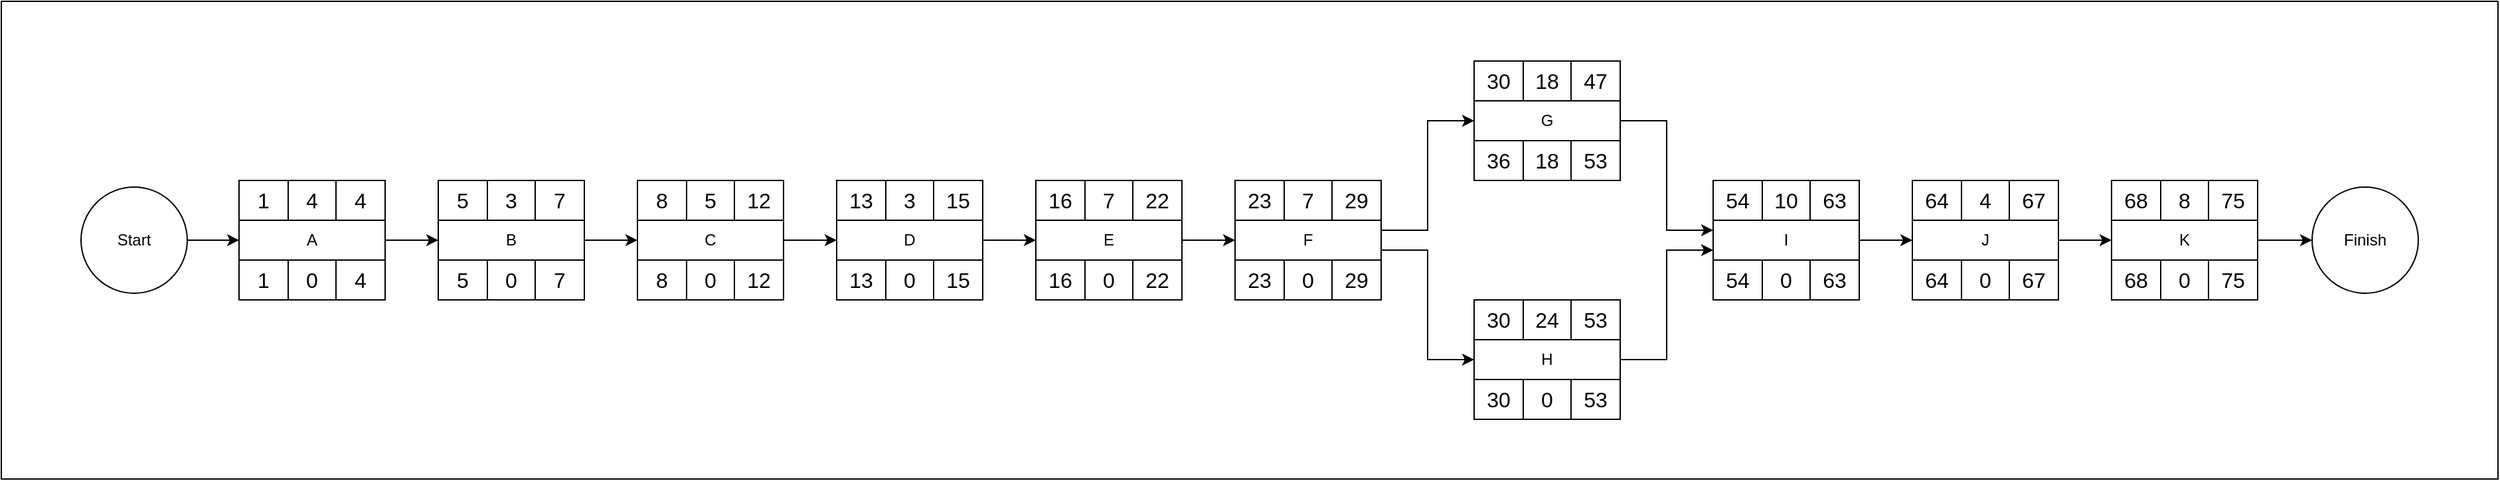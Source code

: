 <mxfile version="26.1.1">
  <diagram name="Page-1" id="WaZ2u2sEhuZtvwv6w4Qf">
    <mxGraphModel dx="640" dy="275" grid="1" gridSize="10" guides="1" tooltips="1" connect="1" arrows="1" fold="1" page="1" pageScale="1" pageWidth="850" pageHeight="1100" math="0" shadow="0">
      <root>
        <mxCell id="0" />
        <mxCell id="1" parent="0" />
        <mxCell id="uPYfZFIlQ1WotkED66Lh-37" value="" style="swimlane;startSize=0;" vertex="1" parent="1">
          <mxGeometry x="160" y="320" width="1880" height="360" as="geometry" />
        </mxCell>
        <mxCell id="uPYfZFIlQ1WotkED66Lh-48" value="" style="group" vertex="1" connectable="0" parent="uPYfZFIlQ1WotkED66Lh-37">
          <mxGeometry x="179" y="135" width="110" height="90" as="geometry" />
        </mxCell>
        <mxCell id="uPYfZFIlQ1WotkED66Lh-18" value="" style="shape=table;startSize=0;container=1;collapsible=0;childLayout=tableLayout;fontSize=16;" vertex="1" parent="uPYfZFIlQ1WotkED66Lh-48">
          <mxGeometry width="110" height="30" as="geometry" />
        </mxCell>
        <mxCell id="uPYfZFIlQ1WotkED66Lh-19" value="" style="shape=tableRow;horizontal=0;startSize=0;swimlaneHead=0;swimlaneBody=0;strokeColor=inherit;top=0;left=0;bottom=0;right=0;collapsible=0;dropTarget=0;fillColor=none;points=[[0,0.5],[1,0.5]];portConstraint=eastwest;fontSize=16;" vertex="1" parent="uPYfZFIlQ1WotkED66Lh-18">
          <mxGeometry width="110" height="30" as="geometry" />
        </mxCell>
        <mxCell id="uPYfZFIlQ1WotkED66Lh-20" value="1" style="shape=partialRectangle;html=1;whiteSpace=wrap;connectable=0;strokeColor=inherit;overflow=hidden;fillColor=none;top=0;left=0;bottom=0;right=0;pointerEvents=1;fontSize=16;" vertex="1" parent="uPYfZFIlQ1WotkED66Lh-19">
          <mxGeometry width="37" height="30" as="geometry">
            <mxRectangle width="37" height="30" as="alternateBounds" />
          </mxGeometry>
        </mxCell>
        <mxCell id="uPYfZFIlQ1WotkED66Lh-21" value="4" style="shape=partialRectangle;html=1;whiteSpace=wrap;connectable=0;strokeColor=inherit;overflow=hidden;fillColor=none;top=0;left=0;bottom=0;right=0;pointerEvents=1;fontSize=16;" vertex="1" parent="uPYfZFIlQ1WotkED66Lh-19">
          <mxGeometry x="37" width="36" height="30" as="geometry">
            <mxRectangle width="36" height="30" as="alternateBounds" />
          </mxGeometry>
        </mxCell>
        <mxCell id="uPYfZFIlQ1WotkED66Lh-22" value="4" style="shape=partialRectangle;html=1;whiteSpace=wrap;connectable=0;strokeColor=inherit;overflow=hidden;fillColor=none;top=0;left=0;bottom=0;right=0;pointerEvents=1;fontSize=16;" vertex="1" parent="uPYfZFIlQ1WotkED66Lh-19">
          <mxGeometry x="73" width="37" height="30" as="geometry">
            <mxRectangle width="37" height="30" as="alternateBounds" />
          </mxGeometry>
        </mxCell>
        <mxCell id="uPYfZFIlQ1WotkED66Lh-43" value="" style="shape=table;startSize=0;container=1;collapsible=0;childLayout=tableLayout;fontSize=16;" vertex="1" parent="uPYfZFIlQ1WotkED66Lh-48">
          <mxGeometry y="60" width="110" height="30" as="geometry" />
        </mxCell>
        <mxCell id="uPYfZFIlQ1WotkED66Lh-44" value="" style="shape=tableRow;horizontal=0;startSize=0;swimlaneHead=0;swimlaneBody=0;strokeColor=inherit;top=0;left=0;bottom=0;right=0;collapsible=0;dropTarget=0;fillColor=none;points=[[0,0.5],[1,0.5]];portConstraint=eastwest;fontSize=16;" vertex="1" parent="uPYfZFIlQ1WotkED66Lh-43">
          <mxGeometry width="110" height="30" as="geometry" />
        </mxCell>
        <mxCell id="uPYfZFIlQ1WotkED66Lh-45" value="1" style="shape=partialRectangle;html=1;whiteSpace=wrap;connectable=0;strokeColor=inherit;overflow=hidden;fillColor=none;top=0;left=0;bottom=0;right=0;pointerEvents=1;fontSize=16;" vertex="1" parent="uPYfZFIlQ1WotkED66Lh-44">
          <mxGeometry width="37" height="30" as="geometry">
            <mxRectangle width="37" height="30" as="alternateBounds" />
          </mxGeometry>
        </mxCell>
        <mxCell id="uPYfZFIlQ1WotkED66Lh-46" value="0" style="shape=partialRectangle;html=1;whiteSpace=wrap;connectable=0;strokeColor=inherit;overflow=hidden;fillColor=none;top=0;left=0;bottom=0;right=0;pointerEvents=1;fontSize=16;" vertex="1" parent="uPYfZFIlQ1WotkED66Lh-44">
          <mxGeometry x="37" width="36" height="30" as="geometry">
            <mxRectangle width="36" height="30" as="alternateBounds" />
          </mxGeometry>
        </mxCell>
        <mxCell id="uPYfZFIlQ1WotkED66Lh-47" value="4" style="shape=partialRectangle;html=1;whiteSpace=wrap;connectable=0;strokeColor=inherit;overflow=hidden;fillColor=none;top=0;left=0;bottom=0;right=0;pointerEvents=1;fontSize=16;" vertex="1" parent="uPYfZFIlQ1WotkED66Lh-44">
          <mxGeometry x="73" width="37" height="30" as="geometry">
            <mxRectangle width="37" height="30" as="alternateBounds" />
          </mxGeometry>
        </mxCell>
        <mxCell id="uPYfZFIlQ1WotkED66Lh-36" value="A" style="rounded=0;whiteSpace=wrap;html=1;" vertex="1" parent="uPYfZFIlQ1WotkED66Lh-48">
          <mxGeometry y="30" width="110" height="30" as="geometry" />
        </mxCell>
        <mxCell id="uPYfZFIlQ1WotkED66Lh-49" value="" style="group" vertex="1" connectable="0" parent="uPYfZFIlQ1WotkED66Lh-37">
          <mxGeometry x="329" y="135" width="110" height="90" as="geometry" />
        </mxCell>
        <mxCell id="uPYfZFIlQ1WotkED66Lh-50" value="" style="shape=table;startSize=0;container=1;collapsible=0;childLayout=tableLayout;fontSize=16;" vertex="1" parent="uPYfZFIlQ1WotkED66Lh-49">
          <mxGeometry width="110" height="30" as="geometry" />
        </mxCell>
        <mxCell id="uPYfZFIlQ1WotkED66Lh-51" value="" style="shape=tableRow;horizontal=0;startSize=0;swimlaneHead=0;swimlaneBody=0;strokeColor=inherit;top=0;left=0;bottom=0;right=0;collapsible=0;dropTarget=0;fillColor=none;points=[[0,0.5],[1,0.5]];portConstraint=eastwest;fontSize=16;" vertex="1" parent="uPYfZFIlQ1WotkED66Lh-50">
          <mxGeometry width="110" height="30" as="geometry" />
        </mxCell>
        <mxCell id="uPYfZFIlQ1WotkED66Lh-52" value="5" style="shape=partialRectangle;html=1;whiteSpace=wrap;connectable=0;strokeColor=inherit;overflow=hidden;fillColor=none;top=0;left=0;bottom=0;right=0;pointerEvents=1;fontSize=16;" vertex="1" parent="uPYfZFIlQ1WotkED66Lh-51">
          <mxGeometry width="37" height="30" as="geometry">
            <mxRectangle width="37" height="30" as="alternateBounds" />
          </mxGeometry>
        </mxCell>
        <mxCell id="uPYfZFIlQ1WotkED66Lh-53" value="3" style="shape=partialRectangle;html=1;whiteSpace=wrap;connectable=0;strokeColor=inherit;overflow=hidden;fillColor=none;top=0;left=0;bottom=0;right=0;pointerEvents=1;fontSize=16;" vertex="1" parent="uPYfZFIlQ1WotkED66Lh-51">
          <mxGeometry x="37" width="36" height="30" as="geometry">
            <mxRectangle width="36" height="30" as="alternateBounds" />
          </mxGeometry>
        </mxCell>
        <mxCell id="uPYfZFIlQ1WotkED66Lh-54" value="7" style="shape=partialRectangle;html=1;whiteSpace=wrap;connectable=0;strokeColor=inherit;overflow=hidden;fillColor=none;top=0;left=0;bottom=0;right=0;pointerEvents=1;fontSize=16;" vertex="1" parent="uPYfZFIlQ1WotkED66Lh-51">
          <mxGeometry x="73" width="37" height="30" as="geometry">
            <mxRectangle width="37" height="30" as="alternateBounds" />
          </mxGeometry>
        </mxCell>
        <mxCell id="uPYfZFIlQ1WotkED66Lh-55" value="" style="shape=table;startSize=0;container=1;collapsible=0;childLayout=tableLayout;fontSize=16;" vertex="1" parent="uPYfZFIlQ1WotkED66Lh-49">
          <mxGeometry y="60" width="110" height="30" as="geometry" />
        </mxCell>
        <mxCell id="uPYfZFIlQ1WotkED66Lh-56" value="" style="shape=tableRow;horizontal=0;startSize=0;swimlaneHead=0;swimlaneBody=0;strokeColor=inherit;top=0;left=0;bottom=0;right=0;collapsible=0;dropTarget=0;fillColor=none;points=[[0,0.5],[1,0.5]];portConstraint=eastwest;fontSize=16;" vertex="1" parent="uPYfZFIlQ1WotkED66Lh-55">
          <mxGeometry width="110" height="30" as="geometry" />
        </mxCell>
        <mxCell id="uPYfZFIlQ1WotkED66Lh-57" value="5" style="shape=partialRectangle;html=1;whiteSpace=wrap;connectable=0;strokeColor=inherit;overflow=hidden;fillColor=none;top=0;left=0;bottom=0;right=0;pointerEvents=1;fontSize=16;" vertex="1" parent="uPYfZFIlQ1WotkED66Lh-56">
          <mxGeometry width="37" height="30" as="geometry">
            <mxRectangle width="37" height="30" as="alternateBounds" />
          </mxGeometry>
        </mxCell>
        <mxCell id="uPYfZFIlQ1WotkED66Lh-58" value="0" style="shape=partialRectangle;html=1;whiteSpace=wrap;connectable=0;strokeColor=inherit;overflow=hidden;fillColor=none;top=0;left=0;bottom=0;right=0;pointerEvents=1;fontSize=16;" vertex="1" parent="uPYfZFIlQ1WotkED66Lh-56">
          <mxGeometry x="37" width="36" height="30" as="geometry">
            <mxRectangle width="36" height="30" as="alternateBounds" />
          </mxGeometry>
        </mxCell>
        <mxCell id="uPYfZFIlQ1WotkED66Lh-59" value="7" style="shape=partialRectangle;html=1;whiteSpace=wrap;connectable=0;strokeColor=inherit;overflow=hidden;fillColor=none;top=0;left=0;bottom=0;right=0;pointerEvents=1;fontSize=16;" vertex="1" parent="uPYfZFIlQ1WotkED66Lh-56">
          <mxGeometry x="73" width="37" height="30" as="geometry">
            <mxRectangle width="37" height="30" as="alternateBounds" />
          </mxGeometry>
        </mxCell>
        <mxCell id="uPYfZFIlQ1WotkED66Lh-60" value="B" style="rounded=0;whiteSpace=wrap;html=1;" vertex="1" parent="uPYfZFIlQ1WotkED66Lh-49">
          <mxGeometry y="30" width="110" height="30" as="geometry" />
        </mxCell>
        <mxCell id="uPYfZFIlQ1WotkED66Lh-98" value="" style="group" vertex="1" connectable="0" parent="uPYfZFIlQ1WotkED66Lh-37">
          <mxGeometry x="779" y="135" width="110" height="90" as="geometry" />
        </mxCell>
        <mxCell id="uPYfZFIlQ1WotkED66Lh-99" value="" style="shape=table;startSize=0;container=1;collapsible=0;childLayout=tableLayout;fontSize=16;" vertex="1" parent="uPYfZFIlQ1WotkED66Lh-98">
          <mxGeometry width="110" height="30" as="geometry" />
        </mxCell>
        <mxCell id="uPYfZFIlQ1WotkED66Lh-100" value="" style="shape=tableRow;horizontal=0;startSize=0;swimlaneHead=0;swimlaneBody=0;strokeColor=inherit;top=0;left=0;bottom=0;right=0;collapsible=0;dropTarget=0;fillColor=none;points=[[0,0.5],[1,0.5]];portConstraint=eastwest;fontSize=16;" vertex="1" parent="uPYfZFIlQ1WotkED66Lh-99">
          <mxGeometry width="110" height="30" as="geometry" />
        </mxCell>
        <mxCell id="uPYfZFIlQ1WotkED66Lh-101" value="16" style="shape=partialRectangle;html=1;whiteSpace=wrap;connectable=0;strokeColor=inherit;overflow=hidden;fillColor=none;top=0;left=0;bottom=0;right=0;pointerEvents=1;fontSize=16;" vertex="1" parent="uPYfZFIlQ1WotkED66Lh-100">
          <mxGeometry width="37" height="30" as="geometry">
            <mxRectangle width="37" height="30" as="alternateBounds" />
          </mxGeometry>
        </mxCell>
        <mxCell id="uPYfZFIlQ1WotkED66Lh-102" value="7" style="shape=partialRectangle;html=1;whiteSpace=wrap;connectable=0;strokeColor=inherit;overflow=hidden;fillColor=none;top=0;left=0;bottom=0;right=0;pointerEvents=1;fontSize=16;" vertex="1" parent="uPYfZFIlQ1WotkED66Lh-100">
          <mxGeometry x="37" width="36" height="30" as="geometry">
            <mxRectangle width="36" height="30" as="alternateBounds" />
          </mxGeometry>
        </mxCell>
        <mxCell id="uPYfZFIlQ1WotkED66Lh-103" value="22" style="shape=partialRectangle;html=1;whiteSpace=wrap;connectable=0;strokeColor=inherit;overflow=hidden;fillColor=none;top=0;left=0;bottom=0;right=0;pointerEvents=1;fontSize=16;" vertex="1" parent="uPYfZFIlQ1WotkED66Lh-100">
          <mxGeometry x="73" width="37" height="30" as="geometry">
            <mxRectangle width="37" height="30" as="alternateBounds" />
          </mxGeometry>
        </mxCell>
        <mxCell id="uPYfZFIlQ1WotkED66Lh-104" value="" style="shape=table;startSize=0;container=1;collapsible=0;childLayout=tableLayout;fontSize=16;" vertex="1" parent="uPYfZFIlQ1WotkED66Lh-98">
          <mxGeometry y="60" width="110" height="30" as="geometry" />
        </mxCell>
        <mxCell id="uPYfZFIlQ1WotkED66Lh-105" value="" style="shape=tableRow;horizontal=0;startSize=0;swimlaneHead=0;swimlaneBody=0;strokeColor=inherit;top=0;left=0;bottom=0;right=0;collapsible=0;dropTarget=0;fillColor=none;points=[[0,0.5],[1,0.5]];portConstraint=eastwest;fontSize=16;" vertex="1" parent="uPYfZFIlQ1WotkED66Lh-104">
          <mxGeometry width="110" height="30" as="geometry" />
        </mxCell>
        <mxCell id="uPYfZFIlQ1WotkED66Lh-106" value="16" style="shape=partialRectangle;html=1;whiteSpace=wrap;connectable=0;strokeColor=inherit;overflow=hidden;fillColor=none;top=0;left=0;bottom=0;right=0;pointerEvents=1;fontSize=16;" vertex="1" parent="uPYfZFIlQ1WotkED66Lh-105">
          <mxGeometry width="37" height="30" as="geometry">
            <mxRectangle width="37" height="30" as="alternateBounds" />
          </mxGeometry>
        </mxCell>
        <mxCell id="uPYfZFIlQ1WotkED66Lh-107" value="0" style="shape=partialRectangle;html=1;whiteSpace=wrap;connectable=0;strokeColor=inherit;overflow=hidden;fillColor=none;top=0;left=0;bottom=0;right=0;pointerEvents=1;fontSize=16;" vertex="1" parent="uPYfZFIlQ1WotkED66Lh-105">
          <mxGeometry x="37" width="36" height="30" as="geometry">
            <mxRectangle width="36" height="30" as="alternateBounds" />
          </mxGeometry>
        </mxCell>
        <mxCell id="uPYfZFIlQ1WotkED66Lh-108" value="22" style="shape=partialRectangle;html=1;whiteSpace=wrap;connectable=0;strokeColor=inherit;overflow=hidden;fillColor=none;top=0;left=0;bottom=0;right=0;pointerEvents=1;fontSize=16;" vertex="1" parent="uPYfZFIlQ1WotkED66Lh-105">
          <mxGeometry x="73" width="37" height="30" as="geometry">
            <mxRectangle width="37" height="30" as="alternateBounds" />
          </mxGeometry>
        </mxCell>
        <mxCell id="uPYfZFIlQ1WotkED66Lh-109" value="E" style="rounded=0;whiteSpace=wrap;html=1;" vertex="1" parent="uPYfZFIlQ1WotkED66Lh-98">
          <mxGeometry y="30" width="110" height="30" as="geometry" />
        </mxCell>
        <mxCell id="uPYfZFIlQ1WotkED66Lh-86" value="" style="group" vertex="1" connectable="0" parent="uPYfZFIlQ1WotkED66Lh-37">
          <mxGeometry x="629" y="135" width="110" height="90" as="geometry" />
        </mxCell>
        <mxCell id="uPYfZFIlQ1WotkED66Lh-87" value="" style="shape=table;startSize=0;container=1;collapsible=0;childLayout=tableLayout;fontSize=16;" vertex="1" parent="uPYfZFIlQ1WotkED66Lh-86">
          <mxGeometry width="110" height="30" as="geometry" />
        </mxCell>
        <mxCell id="uPYfZFIlQ1WotkED66Lh-88" value="" style="shape=tableRow;horizontal=0;startSize=0;swimlaneHead=0;swimlaneBody=0;strokeColor=inherit;top=0;left=0;bottom=0;right=0;collapsible=0;dropTarget=0;fillColor=none;points=[[0,0.5],[1,0.5]];portConstraint=eastwest;fontSize=16;" vertex="1" parent="uPYfZFIlQ1WotkED66Lh-87">
          <mxGeometry width="110" height="30" as="geometry" />
        </mxCell>
        <mxCell id="uPYfZFIlQ1WotkED66Lh-89" value="13" style="shape=partialRectangle;html=1;whiteSpace=wrap;connectable=0;strokeColor=inherit;overflow=hidden;fillColor=none;top=0;left=0;bottom=0;right=0;pointerEvents=1;fontSize=16;" vertex="1" parent="uPYfZFIlQ1WotkED66Lh-88">
          <mxGeometry width="37" height="30" as="geometry">
            <mxRectangle width="37" height="30" as="alternateBounds" />
          </mxGeometry>
        </mxCell>
        <mxCell id="uPYfZFIlQ1WotkED66Lh-90" value="3" style="shape=partialRectangle;html=1;whiteSpace=wrap;connectable=0;strokeColor=inherit;overflow=hidden;fillColor=none;top=0;left=0;bottom=0;right=0;pointerEvents=1;fontSize=16;" vertex="1" parent="uPYfZFIlQ1WotkED66Lh-88">
          <mxGeometry x="37" width="36" height="30" as="geometry">
            <mxRectangle width="36" height="30" as="alternateBounds" />
          </mxGeometry>
        </mxCell>
        <mxCell id="uPYfZFIlQ1WotkED66Lh-91" value="15" style="shape=partialRectangle;html=1;whiteSpace=wrap;connectable=0;strokeColor=inherit;overflow=hidden;fillColor=none;top=0;left=0;bottom=0;right=0;pointerEvents=1;fontSize=16;" vertex="1" parent="uPYfZFIlQ1WotkED66Lh-88">
          <mxGeometry x="73" width="37" height="30" as="geometry">
            <mxRectangle width="37" height="30" as="alternateBounds" />
          </mxGeometry>
        </mxCell>
        <mxCell id="uPYfZFIlQ1WotkED66Lh-92" value="" style="shape=table;startSize=0;container=1;collapsible=0;childLayout=tableLayout;fontSize=16;" vertex="1" parent="uPYfZFIlQ1WotkED66Lh-86">
          <mxGeometry y="60" width="110" height="30" as="geometry" />
        </mxCell>
        <mxCell id="uPYfZFIlQ1WotkED66Lh-93" value="" style="shape=tableRow;horizontal=0;startSize=0;swimlaneHead=0;swimlaneBody=0;strokeColor=inherit;top=0;left=0;bottom=0;right=0;collapsible=0;dropTarget=0;fillColor=none;points=[[0,0.5],[1,0.5]];portConstraint=eastwest;fontSize=16;" vertex="1" parent="uPYfZFIlQ1WotkED66Lh-92">
          <mxGeometry width="110" height="30" as="geometry" />
        </mxCell>
        <mxCell id="uPYfZFIlQ1WotkED66Lh-94" value="13" style="shape=partialRectangle;html=1;whiteSpace=wrap;connectable=0;strokeColor=inherit;overflow=hidden;fillColor=none;top=0;left=0;bottom=0;right=0;pointerEvents=1;fontSize=16;" vertex="1" parent="uPYfZFIlQ1WotkED66Lh-93">
          <mxGeometry width="37" height="30" as="geometry">
            <mxRectangle width="37" height="30" as="alternateBounds" />
          </mxGeometry>
        </mxCell>
        <mxCell id="uPYfZFIlQ1WotkED66Lh-95" value="0" style="shape=partialRectangle;html=1;whiteSpace=wrap;connectable=0;strokeColor=inherit;overflow=hidden;fillColor=none;top=0;left=0;bottom=0;right=0;pointerEvents=1;fontSize=16;" vertex="1" parent="uPYfZFIlQ1WotkED66Lh-93">
          <mxGeometry x="37" width="36" height="30" as="geometry">
            <mxRectangle width="36" height="30" as="alternateBounds" />
          </mxGeometry>
        </mxCell>
        <mxCell id="uPYfZFIlQ1WotkED66Lh-96" value="15" style="shape=partialRectangle;html=1;whiteSpace=wrap;connectable=0;strokeColor=inherit;overflow=hidden;fillColor=none;top=0;left=0;bottom=0;right=0;pointerEvents=1;fontSize=16;" vertex="1" parent="uPYfZFIlQ1WotkED66Lh-93">
          <mxGeometry x="73" width="37" height="30" as="geometry">
            <mxRectangle width="37" height="30" as="alternateBounds" />
          </mxGeometry>
        </mxCell>
        <mxCell id="uPYfZFIlQ1WotkED66Lh-97" value="D" style="rounded=0;whiteSpace=wrap;html=1;" vertex="1" parent="uPYfZFIlQ1WotkED66Lh-86">
          <mxGeometry y="30" width="110" height="30" as="geometry" />
        </mxCell>
        <mxCell id="uPYfZFIlQ1WotkED66Lh-62" value="" style="group" vertex="1" connectable="0" parent="uPYfZFIlQ1WotkED66Lh-37">
          <mxGeometry x="479" y="135" width="110" height="90" as="geometry" />
        </mxCell>
        <mxCell id="uPYfZFIlQ1WotkED66Lh-63" value="" style="shape=table;startSize=0;container=1;collapsible=0;childLayout=tableLayout;fontSize=16;" vertex="1" parent="uPYfZFIlQ1WotkED66Lh-62">
          <mxGeometry width="110" height="30" as="geometry" />
        </mxCell>
        <mxCell id="uPYfZFIlQ1WotkED66Lh-64" value="" style="shape=tableRow;horizontal=0;startSize=0;swimlaneHead=0;swimlaneBody=0;strokeColor=inherit;top=0;left=0;bottom=0;right=0;collapsible=0;dropTarget=0;fillColor=none;points=[[0,0.5],[1,0.5]];portConstraint=eastwest;fontSize=16;" vertex="1" parent="uPYfZFIlQ1WotkED66Lh-63">
          <mxGeometry width="110" height="30" as="geometry" />
        </mxCell>
        <mxCell id="uPYfZFIlQ1WotkED66Lh-65" value="8" style="shape=partialRectangle;html=1;whiteSpace=wrap;connectable=0;strokeColor=inherit;overflow=hidden;fillColor=none;top=0;left=0;bottom=0;right=0;pointerEvents=1;fontSize=16;" vertex="1" parent="uPYfZFIlQ1WotkED66Lh-64">
          <mxGeometry width="37" height="30" as="geometry">
            <mxRectangle width="37" height="30" as="alternateBounds" />
          </mxGeometry>
        </mxCell>
        <mxCell id="uPYfZFIlQ1WotkED66Lh-66" value="5" style="shape=partialRectangle;html=1;whiteSpace=wrap;connectable=0;strokeColor=inherit;overflow=hidden;fillColor=none;top=0;left=0;bottom=0;right=0;pointerEvents=1;fontSize=16;" vertex="1" parent="uPYfZFIlQ1WotkED66Lh-64">
          <mxGeometry x="37" width="36" height="30" as="geometry">
            <mxRectangle width="36" height="30" as="alternateBounds" />
          </mxGeometry>
        </mxCell>
        <mxCell id="uPYfZFIlQ1WotkED66Lh-67" value="12" style="shape=partialRectangle;html=1;whiteSpace=wrap;connectable=0;strokeColor=inherit;overflow=hidden;fillColor=none;top=0;left=0;bottom=0;right=0;pointerEvents=1;fontSize=16;" vertex="1" parent="uPYfZFIlQ1WotkED66Lh-64">
          <mxGeometry x="73" width="37" height="30" as="geometry">
            <mxRectangle width="37" height="30" as="alternateBounds" />
          </mxGeometry>
        </mxCell>
        <mxCell id="uPYfZFIlQ1WotkED66Lh-68" value="" style="shape=table;startSize=0;container=1;collapsible=0;childLayout=tableLayout;fontSize=16;" vertex="1" parent="uPYfZFIlQ1WotkED66Lh-62">
          <mxGeometry y="60" width="110" height="30" as="geometry" />
        </mxCell>
        <mxCell id="uPYfZFIlQ1WotkED66Lh-69" value="" style="shape=tableRow;horizontal=0;startSize=0;swimlaneHead=0;swimlaneBody=0;strokeColor=inherit;top=0;left=0;bottom=0;right=0;collapsible=0;dropTarget=0;fillColor=none;points=[[0,0.5],[1,0.5]];portConstraint=eastwest;fontSize=16;" vertex="1" parent="uPYfZFIlQ1WotkED66Lh-68">
          <mxGeometry width="110" height="30" as="geometry" />
        </mxCell>
        <mxCell id="uPYfZFIlQ1WotkED66Lh-70" value="8" style="shape=partialRectangle;html=1;whiteSpace=wrap;connectable=0;strokeColor=inherit;overflow=hidden;fillColor=none;top=0;left=0;bottom=0;right=0;pointerEvents=1;fontSize=16;" vertex="1" parent="uPYfZFIlQ1WotkED66Lh-69">
          <mxGeometry width="37" height="30" as="geometry">
            <mxRectangle width="37" height="30" as="alternateBounds" />
          </mxGeometry>
        </mxCell>
        <mxCell id="uPYfZFIlQ1WotkED66Lh-71" value="0" style="shape=partialRectangle;html=1;whiteSpace=wrap;connectable=0;strokeColor=inherit;overflow=hidden;fillColor=none;top=0;left=0;bottom=0;right=0;pointerEvents=1;fontSize=16;" vertex="1" parent="uPYfZFIlQ1WotkED66Lh-69">
          <mxGeometry x="37" width="36" height="30" as="geometry">
            <mxRectangle width="36" height="30" as="alternateBounds" />
          </mxGeometry>
        </mxCell>
        <mxCell id="uPYfZFIlQ1WotkED66Lh-72" value="12" style="shape=partialRectangle;html=1;whiteSpace=wrap;connectable=0;strokeColor=inherit;overflow=hidden;fillColor=none;top=0;left=0;bottom=0;right=0;pointerEvents=1;fontSize=16;" vertex="1" parent="uPYfZFIlQ1WotkED66Lh-69">
          <mxGeometry x="73" width="37" height="30" as="geometry">
            <mxRectangle width="37" height="30" as="alternateBounds" />
          </mxGeometry>
        </mxCell>
        <mxCell id="uPYfZFIlQ1WotkED66Lh-73" value="C" style="rounded=0;whiteSpace=wrap;html=1;" vertex="1" parent="uPYfZFIlQ1WotkED66Lh-62">
          <mxGeometry y="30" width="110" height="30" as="geometry" />
        </mxCell>
        <mxCell id="uPYfZFIlQ1WotkED66Lh-134" value="" style="group" vertex="1" connectable="0" parent="uPYfZFIlQ1WotkED66Lh-37">
          <mxGeometry x="929" y="135" width="110" height="90" as="geometry" />
        </mxCell>
        <mxCell id="uPYfZFIlQ1WotkED66Lh-135" value="" style="shape=table;startSize=0;container=1;collapsible=0;childLayout=tableLayout;fontSize=16;" vertex="1" parent="uPYfZFIlQ1WotkED66Lh-134">
          <mxGeometry width="110" height="30" as="geometry" />
        </mxCell>
        <mxCell id="uPYfZFIlQ1WotkED66Lh-136" value="" style="shape=tableRow;horizontal=0;startSize=0;swimlaneHead=0;swimlaneBody=0;strokeColor=inherit;top=0;left=0;bottom=0;right=0;collapsible=0;dropTarget=0;fillColor=none;points=[[0,0.5],[1,0.5]];portConstraint=eastwest;fontSize=16;" vertex="1" parent="uPYfZFIlQ1WotkED66Lh-135">
          <mxGeometry width="110" height="30" as="geometry" />
        </mxCell>
        <mxCell id="uPYfZFIlQ1WotkED66Lh-137" value="23" style="shape=partialRectangle;html=1;whiteSpace=wrap;connectable=0;strokeColor=inherit;overflow=hidden;fillColor=none;top=0;left=0;bottom=0;right=0;pointerEvents=1;fontSize=16;" vertex="1" parent="uPYfZFIlQ1WotkED66Lh-136">
          <mxGeometry width="37" height="30" as="geometry">
            <mxRectangle width="37" height="30" as="alternateBounds" />
          </mxGeometry>
        </mxCell>
        <mxCell id="uPYfZFIlQ1WotkED66Lh-138" value="7" style="shape=partialRectangle;html=1;whiteSpace=wrap;connectable=0;strokeColor=inherit;overflow=hidden;fillColor=none;top=0;left=0;bottom=0;right=0;pointerEvents=1;fontSize=16;" vertex="1" parent="uPYfZFIlQ1WotkED66Lh-136">
          <mxGeometry x="37" width="36" height="30" as="geometry">
            <mxRectangle width="36" height="30" as="alternateBounds" />
          </mxGeometry>
        </mxCell>
        <mxCell id="uPYfZFIlQ1WotkED66Lh-139" value="29" style="shape=partialRectangle;html=1;whiteSpace=wrap;connectable=0;strokeColor=inherit;overflow=hidden;fillColor=none;top=0;left=0;bottom=0;right=0;pointerEvents=1;fontSize=16;" vertex="1" parent="uPYfZFIlQ1WotkED66Lh-136">
          <mxGeometry x="73" width="37" height="30" as="geometry">
            <mxRectangle width="37" height="30" as="alternateBounds" />
          </mxGeometry>
        </mxCell>
        <mxCell id="uPYfZFIlQ1WotkED66Lh-140" value="" style="shape=table;startSize=0;container=1;collapsible=0;childLayout=tableLayout;fontSize=16;" vertex="1" parent="uPYfZFIlQ1WotkED66Lh-134">
          <mxGeometry y="60" width="110" height="30" as="geometry" />
        </mxCell>
        <mxCell id="uPYfZFIlQ1WotkED66Lh-141" value="" style="shape=tableRow;horizontal=0;startSize=0;swimlaneHead=0;swimlaneBody=0;strokeColor=inherit;top=0;left=0;bottom=0;right=0;collapsible=0;dropTarget=0;fillColor=none;points=[[0,0.5],[1,0.5]];portConstraint=eastwest;fontSize=16;" vertex="1" parent="uPYfZFIlQ1WotkED66Lh-140">
          <mxGeometry width="110" height="30" as="geometry" />
        </mxCell>
        <mxCell id="uPYfZFIlQ1WotkED66Lh-142" value="23" style="shape=partialRectangle;html=1;whiteSpace=wrap;connectable=0;strokeColor=inherit;overflow=hidden;fillColor=none;top=0;left=0;bottom=0;right=0;pointerEvents=1;fontSize=16;" vertex="1" parent="uPYfZFIlQ1WotkED66Lh-141">
          <mxGeometry width="37" height="30" as="geometry">
            <mxRectangle width="37" height="30" as="alternateBounds" />
          </mxGeometry>
        </mxCell>
        <mxCell id="uPYfZFIlQ1WotkED66Lh-143" value="0" style="shape=partialRectangle;html=1;whiteSpace=wrap;connectable=0;strokeColor=inherit;overflow=hidden;fillColor=none;top=0;left=0;bottom=0;right=0;pointerEvents=1;fontSize=16;" vertex="1" parent="uPYfZFIlQ1WotkED66Lh-141">
          <mxGeometry x="37" width="36" height="30" as="geometry">
            <mxRectangle width="36" height="30" as="alternateBounds" />
          </mxGeometry>
        </mxCell>
        <mxCell id="uPYfZFIlQ1WotkED66Lh-144" value="29" style="shape=partialRectangle;html=1;whiteSpace=wrap;connectable=0;strokeColor=inherit;overflow=hidden;fillColor=none;top=0;left=0;bottom=0;right=0;pointerEvents=1;fontSize=16;" vertex="1" parent="uPYfZFIlQ1WotkED66Lh-141">
          <mxGeometry x="73" width="37" height="30" as="geometry">
            <mxRectangle width="37" height="30" as="alternateBounds" />
          </mxGeometry>
        </mxCell>
        <mxCell id="uPYfZFIlQ1WotkED66Lh-145" value="F" style="rounded=0;whiteSpace=wrap;html=1;" vertex="1" parent="uPYfZFIlQ1WotkED66Lh-134">
          <mxGeometry y="30" width="110" height="30" as="geometry" />
        </mxCell>
        <mxCell id="uPYfZFIlQ1WotkED66Lh-146" value="" style="group" vertex="1" connectable="0" parent="uPYfZFIlQ1WotkED66Lh-37">
          <mxGeometry x="1130" y="45" width="110" height="90" as="geometry" />
        </mxCell>
        <mxCell id="uPYfZFIlQ1WotkED66Lh-152" value="" style="shape=table;startSize=0;container=1;collapsible=0;childLayout=tableLayout;fontSize=16;" vertex="1" parent="uPYfZFIlQ1WotkED66Lh-146">
          <mxGeometry x="-21" y="60" width="110" height="30" as="geometry" />
        </mxCell>
        <mxCell id="uPYfZFIlQ1WotkED66Lh-153" value="" style="shape=tableRow;horizontal=0;startSize=0;swimlaneHead=0;swimlaneBody=0;strokeColor=inherit;top=0;left=0;bottom=0;right=0;collapsible=0;dropTarget=0;fillColor=none;points=[[0,0.5],[1,0.5]];portConstraint=eastwest;fontSize=16;" vertex="1" parent="uPYfZFIlQ1WotkED66Lh-152">
          <mxGeometry width="110" height="30" as="geometry" />
        </mxCell>
        <mxCell id="uPYfZFIlQ1WotkED66Lh-154" value="36" style="shape=partialRectangle;html=1;whiteSpace=wrap;connectable=0;strokeColor=inherit;overflow=hidden;fillColor=none;top=0;left=0;bottom=0;right=0;pointerEvents=1;fontSize=16;" vertex="1" parent="uPYfZFIlQ1WotkED66Lh-153">
          <mxGeometry width="37" height="30" as="geometry">
            <mxRectangle width="37" height="30" as="alternateBounds" />
          </mxGeometry>
        </mxCell>
        <mxCell id="uPYfZFIlQ1WotkED66Lh-155" value="18" style="shape=partialRectangle;html=1;whiteSpace=wrap;connectable=0;strokeColor=inherit;overflow=hidden;fillColor=none;top=0;left=0;bottom=0;right=0;pointerEvents=1;fontSize=16;" vertex="1" parent="uPYfZFIlQ1WotkED66Lh-153">
          <mxGeometry x="37" width="36" height="30" as="geometry">
            <mxRectangle width="36" height="30" as="alternateBounds" />
          </mxGeometry>
        </mxCell>
        <mxCell id="uPYfZFIlQ1WotkED66Lh-156" value="53" style="shape=partialRectangle;html=1;whiteSpace=wrap;connectable=0;strokeColor=inherit;overflow=hidden;fillColor=none;top=0;left=0;bottom=0;right=0;pointerEvents=1;fontSize=16;" vertex="1" parent="uPYfZFIlQ1WotkED66Lh-153">
          <mxGeometry x="73" width="37" height="30" as="geometry">
            <mxRectangle width="37" height="30" as="alternateBounds" />
          </mxGeometry>
        </mxCell>
        <mxCell id="uPYfZFIlQ1WotkED66Lh-157" value="G" style="rounded=0;whiteSpace=wrap;html=1;" vertex="1" parent="uPYfZFIlQ1WotkED66Lh-146">
          <mxGeometry x="-21" y="30" width="110" height="30" as="geometry" />
        </mxCell>
        <mxCell id="uPYfZFIlQ1WotkED66Lh-158" value="" style="group" vertex="1" connectable="0" parent="uPYfZFIlQ1WotkED66Lh-37">
          <mxGeometry x="1109" y="225" width="110" height="90" as="geometry" />
        </mxCell>
        <mxCell id="uPYfZFIlQ1WotkED66Lh-159" value="" style="shape=table;startSize=0;container=1;collapsible=0;childLayout=tableLayout;fontSize=16;" vertex="1" parent="uPYfZFIlQ1WotkED66Lh-158">
          <mxGeometry width="110" height="30" as="geometry" />
        </mxCell>
        <mxCell id="uPYfZFIlQ1WotkED66Lh-160" value="" style="shape=tableRow;horizontal=0;startSize=0;swimlaneHead=0;swimlaneBody=0;strokeColor=inherit;top=0;left=0;bottom=0;right=0;collapsible=0;dropTarget=0;fillColor=none;points=[[0,0.5],[1,0.5]];portConstraint=eastwest;fontSize=16;" vertex="1" parent="uPYfZFIlQ1WotkED66Lh-159">
          <mxGeometry width="110" height="30" as="geometry" />
        </mxCell>
        <mxCell id="uPYfZFIlQ1WotkED66Lh-161" value="30" style="shape=partialRectangle;html=1;whiteSpace=wrap;connectable=0;strokeColor=inherit;overflow=hidden;fillColor=none;top=0;left=0;bottom=0;right=0;pointerEvents=1;fontSize=16;" vertex="1" parent="uPYfZFIlQ1WotkED66Lh-160">
          <mxGeometry width="37" height="30" as="geometry">
            <mxRectangle width="37" height="30" as="alternateBounds" />
          </mxGeometry>
        </mxCell>
        <mxCell id="uPYfZFIlQ1WotkED66Lh-162" value="24" style="shape=partialRectangle;html=1;whiteSpace=wrap;connectable=0;strokeColor=inherit;overflow=hidden;fillColor=none;top=0;left=0;bottom=0;right=0;pointerEvents=1;fontSize=16;" vertex="1" parent="uPYfZFIlQ1WotkED66Lh-160">
          <mxGeometry x="37" width="36" height="30" as="geometry">
            <mxRectangle width="36" height="30" as="alternateBounds" />
          </mxGeometry>
        </mxCell>
        <mxCell id="uPYfZFIlQ1WotkED66Lh-163" value="53" style="shape=partialRectangle;html=1;whiteSpace=wrap;connectable=0;strokeColor=inherit;overflow=hidden;fillColor=none;top=0;left=0;bottom=0;right=0;pointerEvents=1;fontSize=16;" vertex="1" parent="uPYfZFIlQ1WotkED66Lh-160">
          <mxGeometry x="73" width="37" height="30" as="geometry">
            <mxRectangle width="37" height="30" as="alternateBounds" />
          </mxGeometry>
        </mxCell>
        <mxCell id="uPYfZFIlQ1WotkED66Lh-164" value="" style="shape=table;startSize=0;container=1;collapsible=0;childLayout=tableLayout;fontSize=16;" vertex="1" parent="uPYfZFIlQ1WotkED66Lh-158">
          <mxGeometry y="60" width="110" height="30" as="geometry" />
        </mxCell>
        <mxCell id="uPYfZFIlQ1WotkED66Lh-165" value="" style="shape=tableRow;horizontal=0;startSize=0;swimlaneHead=0;swimlaneBody=0;strokeColor=inherit;top=0;left=0;bottom=0;right=0;collapsible=0;dropTarget=0;fillColor=none;points=[[0,0.5],[1,0.5]];portConstraint=eastwest;fontSize=16;" vertex="1" parent="uPYfZFIlQ1WotkED66Lh-164">
          <mxGeometry width="110" height="30" as="geometry" />
        </mxCell>
        <mxCell id="uPYfZFIlQ1WotkED66Lh-166" value="30" style="shape=partialRectangle;html=1;whiteSpace=wrap;connectable=0;strokeColor=inherit;overflow=hidden;fillColor=none;top=0;left=0;bottom=0;right=0;pointerEvents=1;fontSize=16;" vertex="1" parent="uPYfZFIlQ1WotkED66Lh-165">
          <mxGeometry width="37" height="30" as="geometry">
            <mxRectangle width="37" height="30" as="alternateBounds" />
          </mxGeometry>
        </mxCell>
        <mxCell id="uPYfZFIlQ1WotkED66Lh-167" value="0" style="shape=partialRectangle;html=1;whiteSpace=wrap;connectable=0;strokeColor=inherit;overflow=hidden;fillColor=none;top=0;left=0;bottom=0;right=0;pointerEvents=1;fontSize=16;" vertex="1" parent="uPYfZFIlQ1WotkED66Lh-165">
          <mxGeometry x="37" width="36" height="30" as="geometry">
            <mxRectangle width="36" height="30" as="alternateBounds" />
          </mxGeometry>
        </mxCell>
        <mxCell id="uPYfZFIlQ1WotkED66Lh-168" value="53" style="shape=partialRectangle;html=1;whiteSpace=wrap;connectable=0;strokeColor=inherit;overflow=hidden;fillColor=none;top=0;left=0;bottom=0;right=0;pointerEvents=1;fontSize=16;" vertex="1" parent="uPYfZFIlQ1WotkED66Lh-165">
          <mxGeometry x="73" width="37" height="30" as="geometry">
            <mxRectangle width="37" height="30" as="alternateBounds" />
          </mxGeometry>
        </mxCell>
        <mxCell id="uPYfZFIlQ1WotkED66Lh-169" value="H" style="rounded=0;whiteSpace=wrap;html=1;" vertex="1" parent="uPYfZFIlQ1WotkED66Lh-158">
          <mxGeometry y="30" width="110" height="30" as="geometry" />
        </mxCell>
        <mxCell id="uPYfZFIlQ1WotkED66Lh-170" value="" style="group" vertex="1" connectable="0" parent="uPYfZFIlQ1WotkED66Lh-37">
          <mxGeometry x="1289" y="135" width="110" height="90" as="geometry" />
        </mxCell>
        <mxCell id="uPYfZFIlQ1WotkED66Lh-171" value="" style="shape=table;startSize=0;container=1;collapsible=0;childLayout=tableLayout;fontSize=16;" vertex="1" parent="uPYfZFIlQ1WotkED66Lh-170">
          <mxGeometry width="110" height="30" as="geometry" />
        </mxCell>
        <mxCell id="uPYfZFIlQ1WotkED66Lh-172" value="" style="shape=tableRow;horizontal=0;startSize=0;swimlaneHead=0;swimlaneBody=0;strokeColor=inherit;top=0;left=0;bottom=0;right=0;collapsible=0;dropTarget=0;fillColor=none;points=[[0,0.5],[1,0.5]];portConstraint=eastwest;fontSize=16;" vertex="1" parent="uPYfZFIlQ1WotkED66Lh-171">
          <mxGeometry width="110" height="30" as="geometry" />
        </mxCell>
        <mxCell id="uPYfZFIlQ1WotkED66Lh-173" value="54" style="shape=partialRectangle;html=1;whiteSpace=wrap;connectable=0;strokeColor=inherit;overflow=hidden;fillColor=none;top=0;left=0;bottom=0;right=0;pointerEvents=1;fontSize=16;" vertex="1" parent="uPYfZFIlQ1WotkED66Lh-172">
          <mxGeometry width="37" height="30" as="geometry">
            <mxRectangle width="37" height="30" as="alternateBounds" />
          </mxGeometry>
        </mxCell>
        <mxCell id="uPYfZFIlQ1WotkED66Lh-174" value="10" style="shape=partialRectangle;html=1;whiteSpace=wrap;connectable=0;strokeColor=inherit;overflow=hidden;fillColor=none;top=0;left=0;bottom=0;right=0;pointerEvents=1;fontSize=16;" vertex="1" parent="uPYfZFIlQ1WotkED66Lh-172">
          <mxGeometry x="37" width="36" height="30" as="geometry">
            <mxRectangle width="36" height="30" as="alternateBounds" />
          </mxGeometry>
        </mxCell>
        <mxCell id="uPYfZFIlQ1WotkED66Lh-175" value="63" style="shape=partialRectangle;html=1;whiteSpace=wrap;connectable=0;strokeColor=inherit;overflow=hidden;fillColor=none;top=0;left=0;bottom=0;right=0;pointerEvents=1;fontSize=16;" vertex="1" parent="uPYfZFIlQ1WotkED66Lh-172">
          <mxGeometry x="73" width="37" height="30" as="geometry">
            <mxRectangle width="37" height="30" as="alternateBounds" />
          </mxGeometry>
        </mxCell>
        <mxCell id="uPYfZFIlQ1WotkED66Lh-176" value="" style="shape=table;startSize=0;container=1;collapsible=0;childLayout=tableLayout;fontSize=16;" vertex="1" parent="uPYfZFIlQ1WotkED66Lh-170">
          <mxGeometry y="60" width="110" height="30" as="geometry" />
        </mxCell>
        <mxCell id="uPYfZFIlQ1WotkED66Lh-177" value="" style="shape=tableRow;horizontal=0;startSize=0;swimlaneHead=0;swimlaneBody=0;strokeColor=inherit;top=0;left=0;bottom=0;right=0;collapsible=0;dropTarget=0;fillColor=none;points=[[0,0.5],[1,0.5]];portConstraint=eastwest;fontSize=16;" vertex="1" parent="uPYfZFIlQ1WotkED66Lh-176">
          <mxGeometry width="110" height="30" as="geometry" />
        </mxCell>
        <mxCell id="uPYfZFIlQ1WotkED66Lh-178" value="54" style="shape=partialRectangle;html=1;whiteSpace=wrap;connectable=0;strokeColor=inherit;overflow=hidden;fillColor=none;top=0;left=0;bottom=0;right=0;pointerEvents=1;fontSize=16;" vertex="1" parent="uPYfZFIlQ1WotkED66Lh-177">
          <mxGeometry width="37" height="30" as="geometry">
            <mxRectangle width="37" height="30" as="alternateBounds" />
          </mxGeometry>
        </mxCell>
        <mxCell id="uPYfZFIlQ1WotkED66Lh-179" value="0" style="shape=partialRectangle;html=1;whiteSpace=wrap;connectable=0;strokeColor=inherit;overflow=hidden;fillColor=none;top=0;left=0;bottom=0;right=0;pointerEvents=1;fontSize=16;" vertex="1" parent="uPYfZFIlQ1WotkED66Lh-177">
          <mxGeometry x="37" width="36" height="30" as="geometry">
            <mxRectangle width="36" height="30" as="alternateBounds" />
          </mxGeometry>
        </mxCell>
        <mxCell id="uPYfZFIlQ1WotkED66Lh-180" value="63" style="shape=partialRectangle;html=1;whiteSpace=wrap;connectable=0;strokeColor=inherit;overflow=hidden;fillColor=none;top=0;left=0;bottom=0;right=0;pointerEvents=1;fontSize=16;" vertex="1" parent="uPYfZFIlQ1WotkED66Lh-177">
          <mxGeometry x="73" width="37" height="30" as="geometry">
            <mxRectangle width="37" height="30" as="alternateBounds" />
          </mxGeometry>
        </mxCell>
        <mxCell id="uPYfZFIlQ1WotkED66Lh-181" value="I" style="rounded=0;whiteSpace=wrap;html=1;" vertex="1" parent="uPYfZFIlQ1WotkED66Lh-170">
          <mxGeometry y="30" width="110" height="30" as="geometry" />
        </mxCell>
        <mxCell id="uPYfZFIlQ1WotkED66Lh-182" value="" style="group" vertex="1" connectable="0" parent="uPYfZFIlQ1WotkED66Lh-37">
          <mxGeometry x="1439" y="135" width="110" height="90" as="geometry" />
        </mxCell>
        <mxCell id="uPYfZFIlQ1WotkED66Lh-183" value="" style="shape=table;startSize=0;container=1;collapsible=0;childLayout=tableLayout;fontSize=16;" vertex="1" parent="uPYfZFIlQ1WotkED66Lh-182">
          <mxGeometry width="110" height="30" as="geometry" />
        </mxCell>
        <mxCell id="uPYfZFIlQ1WotkED66Lh-184" value="" style="shape=tableRow;horizontal=0;startSize=0;swimlaneHead=0;swimlaneBody=0;strokeColor=inherit;top=0;left=0;bottom=0;right=0;collapsible=0;dropTarget=0;fillColor=none;points=[[0,0.5],[1,0.5]];portConstraint=eastwest;fontSize=16;" vertex="1" parent="uPYfZFIlQ1WotkED66Lh-183">
          <mxGeometry width="110" height="30" as="geometry" />
        </mxCell>
        <mxCell id="uPYfZFIlQ1WotkED66Lh-185" value="64" style="shape=partialRectangle;html=1;whiteSpace=wrap;connectable=0;strokeColor=inherit;overflow=hidden;fillColor=none;top=0;left=0;bottom=0;right=0;pointerEvents=1;fontSize=16;" vertex="1" parent="uPYfZFIlQ1WotkED66Lh-184">
          <mxGeometry width="37" height="30" as="geometry">
            <mxRectangle width="37" height="30" as="alternateBounds" />
          </mxGeometry>
        </mxCell>
        <mxCell id="uPYfZFIlQ1WotkED66Lh-186" value="4" style="shape=partialRectangle;html=1;whiteSpace=wrap;connectable=0;strokeColor=inherit;overflow=hidden;fillColor=none;top=0;left=0;bottom=0;right=0;pointerEvents=1;fontSize=16;" vertex="1" parent="uPYfZFIlQ1WotkED66Lh-184">
          <mxGeometry x="37" width="36" height="30" as="geometry">
            <mxRectangle width="36" height="30" as="alternateBounds" />
          </mxGeometry>
        </mxCell>
        <mxCell id="uPYfZFIlQ1WotkED66Lh-187" value="67" style="shape=partialRectangle;html=1;whiteSpace=wrap;connectable=0;strokeColor=inherit;overflow=hidden;fillColor=none;top=0;left=0;bottom=0;right=0;pointerEvents=1;fontSize=16;" vertex="1" parent="uPYfZFIlQ1WotkED66Lh-184">
          <mxGeometry x="73" width="37" height="30" as="geometry">
            <mxRectangle width="37" height="30" as="alternateBounds" />
          </mxGeometry>
        </mxCell>
        <mxCell id="uPYfZFIlQ1WotkED66Lh-188" value="" style="shape=table;startSize=0;container=1;collapsible=0;childLayout=tableLayout;fontSize=16;" vertex="1" parent="uPYfZFIlQ1WotkED66Lh-182">
          <mxGeometry y="60" width="110" height="30" as="geometry" />
        </mxCell>
        <mxCell id="uPYfZFIlQ1WotkED66Lh-189" value="" style="shape=tableRow;horizontal=0;startSize=0;swimlaneHead=0;swimlaneBody=0;strokeColor=inherit;top=0;left=0;bottom=0;right=0;collapsible=0;dropTarget=0;fillColor=none;points=[[0,0.5],[1,0.5]];portConstraint=eastwest;fontSize=16;" vertex="1" parent="uPYfZFIlQ1WotkED66Lh-188">
          <mxGeometry width="110" height="30" as="geometry" />
        </mxCell>
        <mxCell id="uPYfZFIlQ1WotkED66Lh-190" value="64" style="shape=partialRectangle;html=1;whiteSpace=wrap;connectable=0;strokeColor=inherit;overflow=hidden;fillColor=none;top=0;left=0;bottom=0;right=0;pointerEvents=1;fontSize=16;" vertex="1" parent="uPYfZFIlQ1WotkED66Lh-189">
          <mxGeometry width="37" height="30" as="geometry">
            <mxRectangle width="37" height="30" as="alternateBounds" />
          </mxGeometry>
        </mxCell>
        <mxCell id="uPYfZFIlQ1WotkED66Lh-191" value="0" style="shape=partialRectangle;html=1;whiteSpace=wrap;connectable=0;strokeColor=inherit;overflow=hidden;fillColor=none;top=0;left=0;bottom=0;right=0;pointerEvents=1;fontSize=16;" vertex="1" parent="uPYfZFIlQ1WotkED66Lh-189">
          <mxGeometry x="37" width="36" height="30" as="geometry">
            <mxRectangle width="36" height="30" as="alternateBounds" />
          </mxGeometry>
        </mxCell>
        <mxCell id="uPYfZFIlQ1WotkED66Lh-192" value="67" style="shape=partialRectangle;html=1;whiteSpace=wrap;connectable=0;strokeColor=inherit;overflow=hidden;fillColor=none;top=0;left=0;bottom=0;right=0;pointerEvents=1;fontSize=16;" vertex="1" parent="uPYfZFIlQ1WotkED66Lh-189">
          <mxGeometry x="73" width="37" height="30" as="geometry">
            <mxRectangle width="37" height="30" as="alternateBounds" />
          </mxGeometry>
        </mxCell>
        <mxCell id="uPYfZFIlQ1WotkED66Lh-193" value="J" style="rounded=0;whiteSpace=wrap;html=1;" vertex="1" parent="uPYfZFIlQ1WotkED66Lh-182">
          <mxGeometry y="30" width="110" height="30" as="geometry" />
        </mxCell>
        <mxCell id="uPYfZFIlQ1WotkED66Lh-194" value="" style="group" vertex="1" connectable="0" parent="uPYfZFIlQ1WotkED66Lh-37">
          <mxGeometry x="1589" y="135" width="110" height="90" as="geometry" />
        </mxCell>
        <mxCell id="uPYfZFIlQ1WotkED66Lh-195" value="" style="shape=table;startSize=0;container=1;collapsible=0;childLayout=tableLayout;fontSize=16;" vertex="1" parent="uPYfZFIlQ1WotkED66Lh-194">
          <mxGeometry width="110" height="30" as="geometry" />
        </mxCell>
        <mxCell id="uPYfZFIlQ1WotkED66Lh-196" value="" style="shape=tableRow;horizontal=0;startSize=0;swimlaneHead=0;swimlaneBody=0;strokeColor=inherit;top=0;left=0;bottom=0;right=0;collapsible=0;dropTarget=0;fillColor=none;points=[[0,0.5],[1,0.5]];portConstraint=eastwest;fontSize=16;" vertex="1" parent="uPYfZFIlQ1WotkED66Lh-195">
          <mxGeometry width="110" height="30" as="geometry" />
        </mxCell>
        <mxCell id="uPYfZFIlQ1WotkED66Lh-197" value="68" style="shape=partialRectangle;html=1;whiteSpace=wrap;connectable=0;strokeColor=inherit;overflow=hidden;fillColor=none;top=0;left=0;bottom=0;right=0;pointerEvents=1;fontSize=16;" vertex="1" parent="uPYfZFIlQ1WotkED66Lh-196">
          <mxGeometry width="37" height="30" as="geometry">
            <mxRectangle width="37" height="30" as="alternateBounds" />
          </mxGeometry>
        </mxCell>
        <mxCell id="uPYfZFIlQ1WotkED66Lh-198" value="8" style="shape=partialRectangle;html=1;whiteSpace=wrap;connectable=0;strokeColor=inherit;overflow=hidden;fillColor=none;top=0;left=0;bottom=0;right=0;pointerEvents=1;fontSize=16;" vertex="1" parent="uPYfZFIlQ1WotkED66Lh-196">
          <mxGeometry x="37" width="36" height="30" as="geometry">
            <mxRectangle width="36" height="30" as="alternateBounds" />
          </mxGeometry>
        </mxCell>
        <mxCell id="uPYfZFIlQ1WotkED66Lh-199" value="75" style="shape=partialRectangle;html=1;whiteSpace=wrap;connectable=0;strokeColor=inherit;overflow=hidden;fillColor=none;top=0;left=0;bottom=0;right=0;pointerEvents=1;fontSize=16;" vertex="1" parent="uPYfZFIlQ1WotkED66Lh-196">
          <mxGeometry x="73" width="37" height="30" as="geometry">
            <mxRectangle width="37" height="30" as="alternateBounds" />
          </mxGeometry>
        </mxCell>
        <mxCell id="uPYfZFIlQ1WotkED66Lh-200" value="" style="shape=table;startSize=0;container=1;collapsible=0;childLayout=tableLayout;fontSize=16;" vertex="1" parent="uPYfZFIlQ1WotkED66Lh-194">
          <mxGeometry y="60" width="110" height="30" as="geometry" />
        </mxCell>
        <mxCell id="uPYfZFIlQ1WotkED66Lh-201" value="" style="shape=tableRow;horizontal=0;startSize=0;swimlaneHead=0;swimlaneBody=0;strokeColor=inherit;top=0;left=0;bottom=0;right=0;collapsible=0;dropTarget=0;fillColor=none;points=[[0,0.5],[1,0.5]];portConstraint=eastwest;fontSize=16;" vertex="1" parent="uPYfZFIlQ1WotkED66Lh-200">
          <mxGeometry width="110" height="30" as="geometry" />
        </mxCell>
        <mxCell id="uPYfZFIlQ1WotkED66Lh-202" value="68" style="shape=partialRectangle;html=1;whiteSpace=wrap;connectable=0;strokeColor=inherit;overflow=hidden;fillColor=none;top=0;left=0;bottom=0;right=0;pointerEvents=1;fontSize=16;" vertex="1" parent="uPYfZFIlQ1WotkED66Lh-201">
          <mxGeometry width="37" height="30" as="geometry">
            <mxRectangle width="37" height="30" as="alternateBounds" />
          </mxGeometry>
        </mxCell>
        <mxCell id="uPYfZFIlQ1WotkED66Lh-203" value="0" style="shape=partialRectangle;html=1;whiteSpace=wrap;connectable=0;strokeColor=inherit;overflow=hidden;fillColor=none;top=0;left=0;bottom=0;right=0;pointerEvents=1;fontSize=16;" vertex="1" parent="uPYfZFIlQ1WotkED66Lh-201">
          <mxGeometry x="37" width="36" height="30" as="geometry">
            <mxRectangle width="36" height="30" as="alternateBounds" />
          </mxGeometry>
        </mxCell>
        <mxCell id="uPYfZFIlQ1WotkED66Lh-204" value="75" style="shape=partialRectangle;html=1;whiteSpace=wrap;connectable=0;strokeColor=inherit;overflow=hidden;fillColor=none;top=0;left=0;bottom=0;right=0;pointerEvents=1;fontSize=16;" vertex="1" parent="uPYfZFIlQ1WotkED66Lh-201">
          <mxGeometry x="73" width="37" height="30" as="geometry">
            <mxRectangle width="37" height="30" as="alternateBounds" />
          </mxGeometry>
        </mxCell>
        <mxCell id="uPYfZFIlQ1WotkED66Lh-205" value="K" style="rounded=0;whiteSpace=wrap;html=1;" vertex="1" parent="uPYfZFIlQ1WotkED66Lh-194">
          <mxGeometry y="30" width="110" height="30" as="geometry" />
        </mxCell>
        <mxCell id="uPYfZFIlQ1WotkED66Lh-206" style="edgeStyle=orthogonalEdgeStyle;rounded=0;orthogonalLoop=1;jettySize=auto;html=1;entryX=0;entryY=0.5;entryDx=0;entryDy=0;" edge="1" parent="uPYfZFIlQ1WotkED66Lh-37" source="uPYfZFIlQ1WotkED66Lh-36" target="uPYfZFIlQ1WotkED66Lh-60">
          <mxGeometry relative="1" as="geometry" />
        </mxCell>
        <mxCell id="uPYfZFIlQ1WotkED66Lh-207" style="edgeStyle=orthogonalEdgeStyle;rounded=0;orthogonalLoop=1;jettySize=auto;html=1;entryX=0;entryY=0.5;entryDx=0;entryDy=0;" edge="1" parent="uPYfZFIlQ1WotkED66Lh-37" source="uPYfZFIlQ1WotkED66Lh-60" target="uPYfZFIlQ1WotkED66Lh-73">
          <mxGeometry relative="1" as="geometry" />
        </mxCell>
        <mxCell id="uPYfZFIlQ1WotkED66Lh-208" style="edgeStyle=orthogonalEdgeStyle;rounded=0;orthogonalLoop=1;jettySize=auto;html=1;entryX=0;entryY=0.5;entryDx=0;entryDy=0;" edge="1" parent="uPYfZFIlQ1WotkED66Lh-37" source="uPYfZFIlQ1WotkED66Lh-73" target="uPYfZFIlQ1WotkED66Lh-97">
          <mxGeometry relative="1" as="geometry" />
        </mxCell>
        <mxCell id="uPYfZFIlQ1WotkED66Lh-209" style="edgeStyle=orthogonalEdgeStyle;rounded=0;orthogonalLoop=1;jettySize=auto;html=1;entryX=0;entryY=0.5;entryDx=0;entryDy=0;" edge="1" parent="uPYfZFIlQ1WotkED66Lh-37" source="uPYfZFIlQ1WotkED66Lh-97" target="uPYfZFIlQ1WotkED66Lh-109">
          <mxGeometry relative="1" as="geometry" />
        </mxCell>
        <mxCell id="uPYfZFIlQ1WotkED66Lh-210" style="edgeStyle=orthogonalEdgeStyle;rounded=0;orthogonalLoop=1;jettySize=auto;html=1;entryX=0;entryY=0.5;entryDx=0;entryDy=0;" edge="1" parent="uPYfZFIlQ1WotkED66Lh-37" source="uPYfZFIlQ1WotkED66Lh-109" target="uPYfZFIlQ1WotkED66Lh-145">
          <mxGeometry relative="1" as="geometry" />
        </mxCell>
        <mxCell id="uPYfZFIlQ1WotkED66Lh-211" style="edgeStyle=orthogonalEdgeStyle;rounded=0;orthogonalLoop=1;jettySize=auto;html=1;entryX=0;entryY=0.5;entryDx=0;entryDy=0;exitX=1;exitY=0.25;exitDx=0;exitDy=0;" edge="1" parent="uPYfZFIlQ1WotkED66Lh-37" source="uPYfZFIlQ1WotkED66Lh-145" target="uPYfZFIlQ1WotkED66Lh-157">
          <mxGeometry relative="1" as="geometry" />
        </mxCell>
        <mxCell id="uPYfZFIlQ1WotkED66Lh-212" style="edgeStyle=orthogonalEdgeStyle;rounded=0;orthogonalLoop=1;jettySize=auto;html=1;entryX=0;entryY=0.5;entryDx=0;entryDy=0;exitX=1;exitY=0.75;exitDx=0;exitDy=0;" edge="1" parent="uPYfZFIlQ1WotkED66Lh-37" source="uPYfZFIlQ1WotkED66Lh-145" target="uPYfZFIlQ1WotkED66Lh-169">
          <mxGeometry relative="1" as="geometry" />
        </mxCell>
        <mxCell id="uPYfZFIlQ1WotkED66Lh-213" style="edgeStyle=orthogonalEdgeStyle;rounded=0;orthogonalLoop=1;jettySize=auto;html=1;entryX=0;entryY=0.75;entryDx=0;entryDy=0;" edge="1" parent="uPYfZFIlQ1WotkED66Lh-37" source="uPYfZFIlQ1WotkED66Lh-169" target="uPYfZFIlQ1WotkED66Lh-181">
          <mxGeometry relative="1" as="geometry" />
        </mxCell>
        <mxCell id="uPYfZFIlQ1WotkED66Lh-214" style="edgeStyle=orthogonalEdgeStyle;rounded=0;orthogonalLoop=1;jettySize=auto;html=1;entryX=0;entryY=0.25;entryDx=0;entryDy=0;" edge="1" parent="uPYfZFIlQ1WotkED66Lh-37" source="uPYfZFIlQ1WotkED66Lh-157" target="uPYfZFIlQ1WotkED66Lh-181">
          <mxGeometry relative="1" as="geometry" />
        </mxCell>
        <mxCell id="uPYfZFIlQ1WotkED66Lh-215" style="edgeStyle=orthogonalEdgeStyle;rounded=0;orthogonalLoop=1;jettySize=auto;html=1;entryX=0;entryY=0.5;entryDx=0;entryDy=0;" edge="1" parent="uPYfZFIlQ1WotkED66Lh-37" source="uPYfZFIlQ1WotkED66Lh-181" target="uPYfZFIlQ1WotkED66Lh-193">
          <mxGeometry relative="1" as="geometry" />
        </mxCell>
        <mxCell id="uPYfZFIlQ1WotkED66Lh-216" style="edgeStyle=orthogonalEdgeStyle;rounded=0;orthogonalLoop=1;jettySize=auto;html=1;entryX=0;entryY=0.5;entryDx=0;entryDy=0;" edge="1" parent="uPYfZFIlQ1WotkED66Lh-37" source="uPYfZFIlQ1WotkED66Lh-193" target="uPYfZFIlQ1WotkED66Lh-205">
          <mxGeometry relative="1" as="geometry" />
        </mxCell>
        <mxCell id="uPYfZFIlQ1WotkED66Lh-219" style="edgeStyle=orthogonalEdgeStyle;rounded=0;orthogonalLoop=1;jettySize=auto;html=1;entryX=0;entryY=0.5;entryDx=0;entryDy=0;" edge="1" parent="uPYfZFIlQ1WotkED66Lh-37" source="uPYfZFIlQ1WotkED66Lh-217" target="uPYfZFIlQ1WotkED66Lh-36">
          <mxGeometry relative="1" as="geometry" />
        </mxCell>
        <mxCell id="uPYfZFIlQ1WotkED66Lh-217" value="Start" style="ellipse;whiteSpace=wrap;html=1;aspect=fixed;" vertex="1" parent="uPYfZFIlQ1WotkED66Lh-37">
          <mxGeometry x="60" y="140" width="80" height="80" as="geometry" />
        </mxCell>
        <mxCell id="uPYfZFIlQ1WotkED66Lh-218" value="Finish" style="ellipse;whiteSpace=wrap;html=1;aspect=fixed;" vertex="1" parent="uPYfZFIlQ1WotkED66Lh-37">
          <mxGeometry x="1740" y="140" width="80" height="80" as="geometry" />
        </mxCell>
        <mxCell id="uPYfZFIlQ1WotkED66Lh-220" style="edgeStyle=orthogonalEdgeStyle;rounded=0;orthogonalLoop=1;jettySize=auto;html=1;" edge="1" parent="uPYfZFIlQ1WotkED66Lh-37" source="uPYfZFIlQ1WotkED66Lh-205" target="uPYfZFIlQ1WotkED66Lh-218">
          <mxGeometry relative="1" as="geometry" />
        </mxCell>
        <mxCell id="uPYfZFIlQ1WotkED66Lh-147" value="" style="shape=table;startSize=0;container=1;collapsible=0;childLayout=tableLayout;fontSize=16;" vertex="1" parent="uPYfZFIlQ1WotkED66Lh-37">
          <mxGeometry x="1109" y="45" width="110" height="30" as="geometry" />
        </mxCell>
        <mxCell id="uPYfZFIlQ1WotkED66Lh-148" value="" style="shape=tableRow;horizontal=0;startSize=0;swimlaneHead=0;swimlaneBody=0;strokeColor=inherit;top=0;left=0;bottom=0;right=0;collapsible=0;dropTarget=0;fillColor=none;points=[[0,0.5],[1,0.5]];portConstraint=eastwest;fontSize=16;" vertex="1" parent="uPYfZFIlQ1WotkED66Lh-147">
          <mxGeometry width="110" height="30" as="geometry" />
        </mxCell>
        <mxCell id="uPYfZFIlQ1WotkED66Lh-149" value="30" style="shape=partialRectangle;html=1;whiteSpace=wrap;connectable=0;strokeColor=inherit;overflow=hidden;fillColor=none;top=0;left=0;bottom=0;right=0;pointerEvents=1;fontSize=16;" vertex="1" parent="uPYfZFIlQ1WotkED66Lh-148">
          <mxGeometry width="37" height="30" as="geometry">
            <mxRectangle width="37" height="30" as="alternateBounds" />
          </mxGeometry>
        </mxCell>
        <mxCell id="uPYfZFIlQ1WotkED66Lh-150" value="18" style="shape=partialRectangle;html=1;whiteSpace=wrap;connectable=0;strokeColor=inherit;overflow=hidden;fillColor=none;top=0;left=0;bottom=0;right=0;pointerEvents=1;fontSize=16;" vertex="1" parent="uPYfZFIlQ1WotkED66Lh-148">
          <mxGeometry x="37" width="36" height="30" as="geometry">
            <mxRectangle width="36" height="30" as="alternateBounds" />
          </mxGeometry>
        </mxCell>
        <mxCell id="uPYfZFIlQ1WotkED66Lh-151" value="47" style="shape=partialRectangle;html=1;whiteSpace=wrap;connectable=0;strokeColor=inherit;overflow=hidden;fillColor=none;top=0;left=0;bottom=0;right=0;pointerEvents=1;fontSize=16;" vertex="1" parent="uPYfZFIlQ1WotkED66Lh-148">
          <mxGeometry x="73" width="37" height="30" as="geometry">
            <mxRectangle width="37" height="30" as="alternateBounds" />
          </mxGeometry>
        </mxCell>
      </root>
    </mxGraphModel>
  </diagram>
</mxfile>
